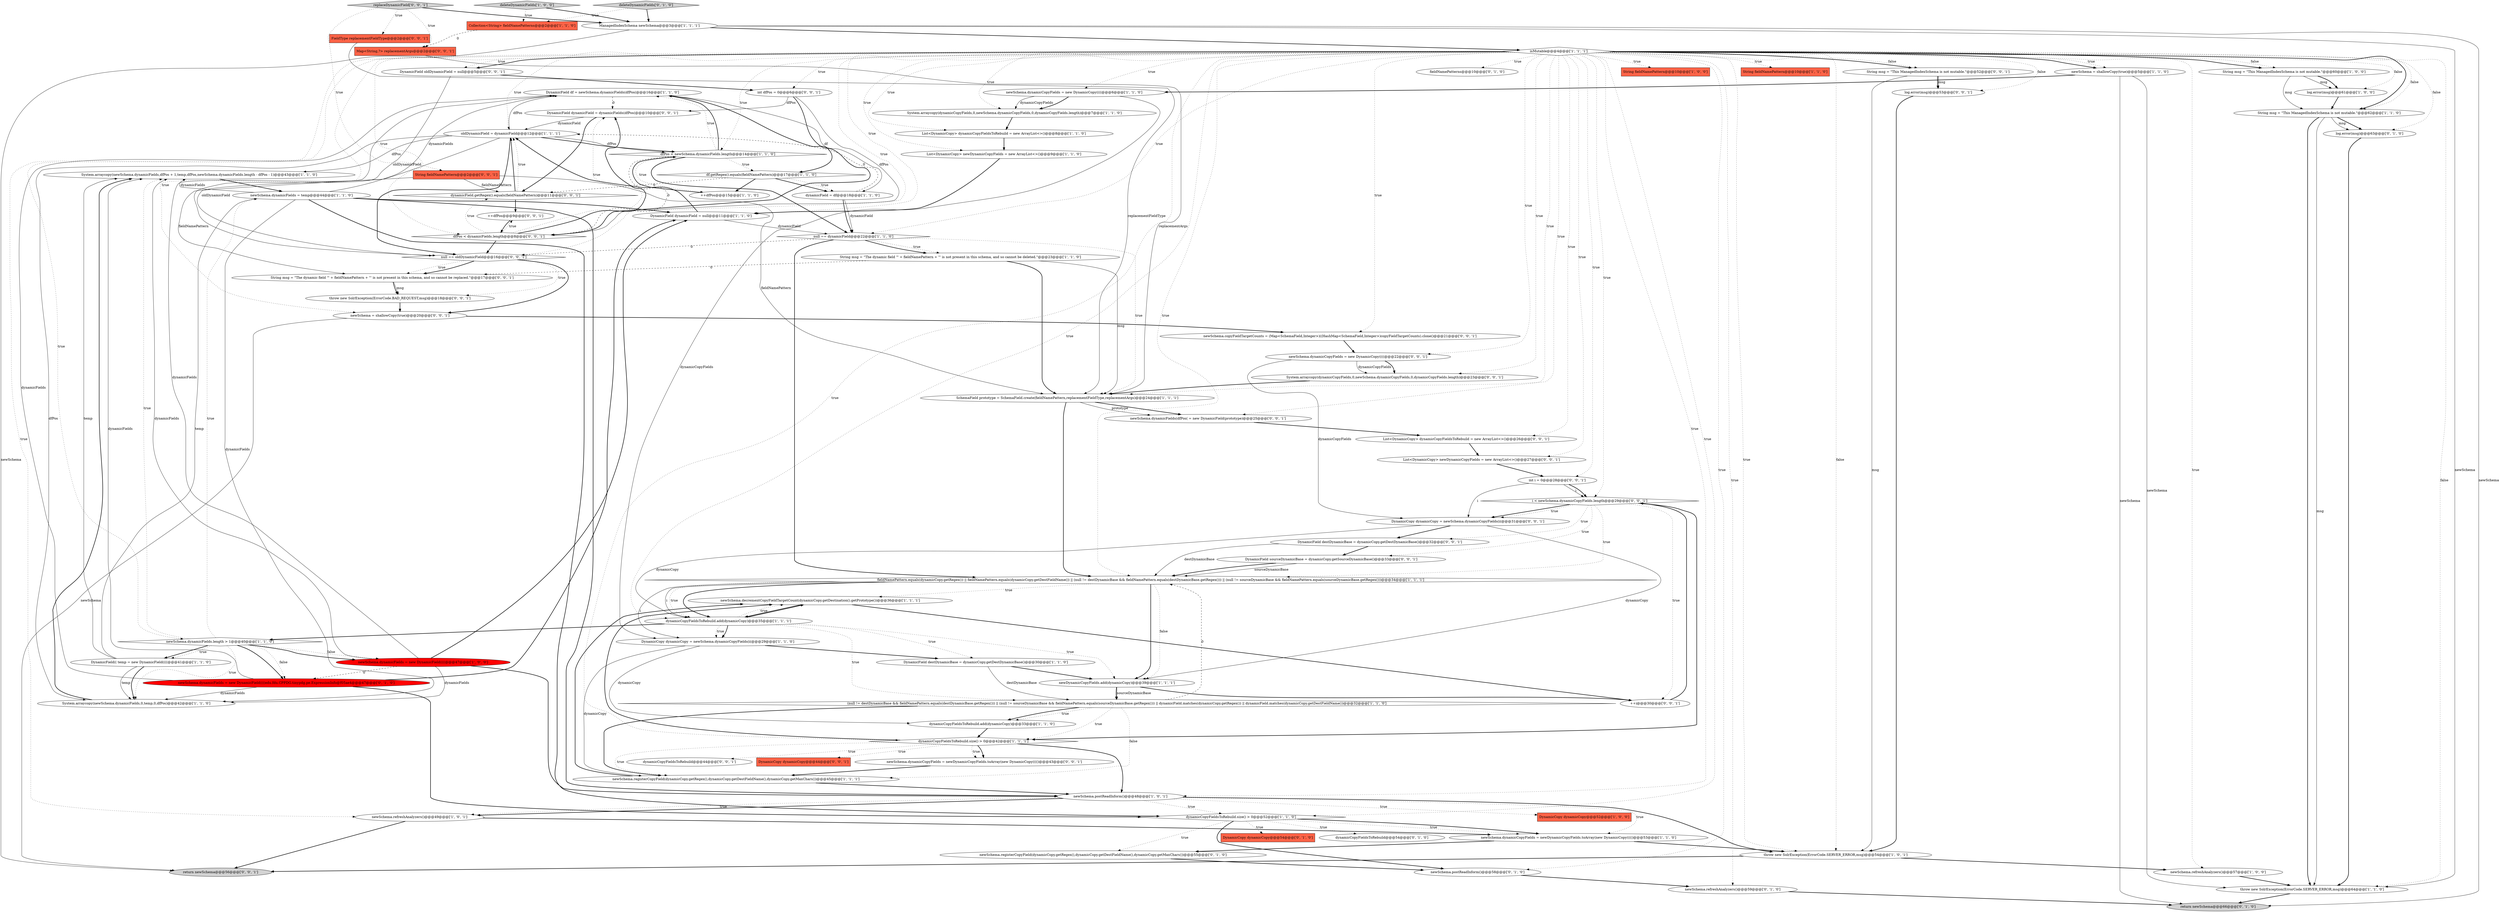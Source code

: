 digraph {
19 [style = filled, label = "DynamicField df = newSchema.dynamicFields(dfPos(@@@16@@@['1', '1', '0']", fillcolor = white, shape = ellipse image = "AAA0AAABBB1BBB"];
63 [style = filled, label = "newSchema.dynamicFields(dfPos( = new DynamicField(prototype)@@@25@@@['0', '0', '1']", fillcolor = white, shape = ellipse image = "AAA0AAABBB3BBB"];
49 [style = filled, label = "DynamicCopy dynamicCopy@@@54@@@['0', '1', '0']", fillcolor = tomato, shape = box image = "AAA0AAABBB2BBB"];
52 [style = filled, label = "dynamicCopyFieldsToRebuild@@@54@@@['0', '1', '0']", fillcolor = white, shape = ellipse image = "AAA0AAABBB2BBB"];
88 [style = filled, label = "newSchema.copyFieldTargetCounts = (Map<SchemaField,Integer>)((HashMap<SchemaField,Integer>)copyFieldTargetCounts).clone()@@@21@@@['0', '0', '1']", fillcolor = white, shape = ellipse image = "AAA0AAABBB3BBB"];
24 [style = filled, label = "String msg = \"This ManagedIndexSchema is not mutable.\"@@@62@@@['1', '1', '0']", fillcolor = white, shape = ellipse image = "AAA0AAABBB1BBB"];
30 [style = filled, label = "DynamicField dynamicField = null@@@11@@@['1', '1', '0']", fillcolor = white, shape = ellipse image = "AAA0AAABBB1BBB"];
50 [style = filled, label = "newSchema.postReadInform()@@@58@@@['0', '1', '0']", fillcolor = white, shape = ellipse image = "AAA0AAABBB2BBB"];
54 [style = filled, label = "newSchema.dynamicFields = new DynamicField((((edu.fdu.CPPDG.tinypdg.pe.ExpressionInfo@f05ae4@@@47@@@['0', '1', '0']", fillcolor = red, shape = ellipse image = "AAA1AAABBB2BBB"];
46 [style = filled, label = "String msg = \"The dynamic field '\" + fieldNamePattern + \"' is not present in this schema, and so cannot be deleted.\"@@@23@@@['1', '1', '0']", fillcolor = white, shape = ellipse image = "AAA0AAABBB1BBB"];
76 [style = filled, label = "DynamicField oldDynamicField = null@@@5@@@['0', '0', '1']", fillcolor = white, shape = ellipse image = "AAA0AAABBB3BBB"];
85 [style = filled, label = "dfPos < dynamicFields.length@@@8@@@['0', '0', '1']", fillcolor = white, shape = diamond image = "AAA0AAABBB3BBB"];
1 [style = filled, label = "SchemaField prototype = SchemaField.create(fieldNamePattern,replacementFieldType,replacementArgs)@@@24@@@['1', '1', '1']", fillcolor = white, shape = ellipse image = "AAA0AAABBB1BBB"];
34 [style = filled, label = "isMutable@@@4@@@['1', '1', '1']", fillcolor = white, shape = diamond image = "AAA0AAABBB1BBB"];
2 [style = filled, label = "DynamicCopy dynamicCopy@@@52@@@['1', '0', '0']", fillcolor = tomato, shape = box image = "AAA0AAABBB1BBB"];
45 [style = filled, label = "dfPos < newSchema.dynamicFields.length@@@14@@@['1', '1', '0']", fillcolor = white, shape = diamond image = "AAA0AAABBB1BBB"];
15 [style = filled, label = "List<DynamicCopy> newDynamicCopyFields = new ArrayList<>()@@@9@@@['1', '1', '0']", fillcolor = white, shape = ellipse image = "AAA0AAABBB1BBB"];
77 [style = filled, label = "FieldType replacementFieldType@@@2@@@['0', '0', '1']", fillcolor = tomato, shape = box image = "AAA0AAABBB3BBB"];
39 [style = filled, label = "newSchema.dynamicCopyFields = newDynamicCopyFields.toArray(new DynamicCopy(((()@@@53@@@['1', '1', '0']", fillcolor = white, shape = ellipse image = "AAA0AAABBB1BBB"];
6 [style = filled, label = "List<DynamicCopy> dynamicCopyFieldsToRebuild = new ArrayList<>()@@@8@@@['1', '1', '0']", fillcolor = white, shape = ellipse image = "AAA0AAABBB1BBB"];
67 [style = filled, label = "String fieldNamePattern@@@2@@@['0', '0', '1']", fillcolor = tomato, shape = box image = "AAA0AAABBB3BBB"];
4 [style = filled, label = "++dfPos@@@15@@@['1', '1', '0']", fillcolor = white, shape = ellipse image = "AAA0AAABBB1BBB"];
83 [style = filled, label = "throw new SolrException(ErrorCode.BAD_REQUEST,msg)@@@18@@@['0', '0', '1']", fillcolor = white, shape = ellipse image = "AAA0AAABBB3BBB"];
71 [style = filled, label = "log.error(msg)@@@53@@@['0', '0', '1']", fillcolor = white, shape = ellipse image = "AAA0AAABBB3BBB"];
22 [style = filled, label = "newSchema.decrementCopyFieldTargetCount(dynamicCopy.getDestination().getPrototype())@@@36@@@['1', '1', '1']", fillcolor = white, shape = ellipse image = "AAA0AAABBB1BBB"];
62 [style = filled, label = "null == oldDynamicField@@@16@@@['0', '0', '1']", fillcolor = white, shape = diamond image = "AAA0AAABBB3BBB"];
27 [style = filled, label = "DynamicCopy dynamicCopy = newSchema.dynamicCopyFields(i(@@@29@@@['1', '1', '0']", fillcolor = white, shape = ellipse image = "AAA0AAABBB1BBB"];
59 [style = filled, label = "replaceDynamicField['0', '0', '1']", fillcolor = lightgray, shape = diamond image = "AAA0AAABBB3BBB"];
75 [style = filled, label = "DynamicField sourceDynamicBase = dynamicCopy.getSourceDynamicBase()@@@33@@@['0', '0', '1']", fillcolor = white, shape = ellipse image = "AAA0AAABBB3BBB"];
29 [style = filled, label = "System.arraycopy(newSchema.dynamicFields,0,temp,0,dfPos)@@@42@@@['1', '1', '0']", fillcolor = white, shape = ellipse image = "AAA0AAABBB1BBB"];
31 [style = filled, label = "DynamicField destDynamicBase = dynamicCopy.getDestDynamicBase()@@@30@@@['1', '1', '0']", fillcolor = white, shape = ellipse image = "AAA0AAABBB1BBB"];
86 [style = filled, label = "List<DynamicCopy> newDynamicCopyFields = new ArrayList<>()@@@27@@@['0', '0', '1']", fillcolor = white, shape = ellipse image = "AAA0AAABBB3BBB"];
89 [style = filled, label = "int i = 0@@@28@@@['0', '0', '1']", fillcolor = white, shape = ellipse image = "AAA0AAABBB3BBB"];
47 [style = filled, label = "null == dynamicField@@@22@@@['1', '1', '0']", fillcolor = white, shape = diamond image = "AAA0AAABBB1BBB"];
37 [style = filled, label = "DynamicField(( temp = new DynamicField((((@@@41@@@['1', '1', '0']", fillcolor = white, shape = ellipse image = "AAA0AAABBB1BBB"];
80 [style = filled, label = "newSchema.dynamicCopyFields = new DynamicCopy((((@@@22@@@['0', '0', '1']", fillcolor = white, shape = ellipse image = "AAA0AAABBB3BBB"];
43 [style = filled, label = "oldDynamicField = dynamicField@@@12@@@['1', '1', '1']", fillcolor = white, shape = ellipse image = "AAA0AAABBB1BBB"];
17 [style = filled, label = "dynamicCopyFieldsToRebuild.size() > 0@@@52@@@['1', '1', '0']", fillcolor = white, shape = diamond image = "AAA0AAABBB1BBB"];
78 [style = filled, label = "int dfPos = 0@@@6@@@['0', '0', '1']", fillcolor = white, shape = ellipse image = "AAA0AAABBB3BBB"];
69 [style = filled, label = "DynamicField destDynamicBase = dynamicCopy.getDestDynamicBase()@@@32@@@['0', '0', '1']", fillcolor = white, shape = ellipse image = "AAA0AAABBB3BBB"];
5 [style = filled, label = "dynamicCopyFieldsToRebuild.size() > 0@@@42@@@['1', '1', '1']", fillcolor = white, shape = diamond image = "AAA0AAABBB1BBB"];
3 [style = filled, label = "ManagedIndexSchema newSchema@@@3@@@['1', '1', '1']", fillcolor = white, shape = ellipse image = "AAA0AAABBB1BBB"];
23 [style = filled, label = "(null != destDynamicBase && fieldNamePattern.equals(destDynamicBase.getRegex())) || (null != sourceDynamicBase && fieldNamePattern.equals(sourceDynamicBase.getRegex())) || dynamicField.matches(dynamicCopy.getRegex()) || dynamicField.matches(dynamicCopy.getDestFieldName())@@@32@@@['1', '1', '0']", fillcolor = white, shape = diamond image = "AAA0AAABBB1BBB"];
73 [style = filled, label = "i < newSchema.dynamicCopyFields.length@@@29@@@['0', '0', '1']", fillcolor = white, shape = diamond image = "AAA0AAABBB3BBB"];
51 [style = filled, label = "deleteDynamicFields['0', '1', '0']", fillcolor = lightgray, shape = diamond image = "AAA0AAABBB2BBB"];
60 [style = filled, label = "String msg = \"The dynamic field '\" + fieldNamePattern + \"' is not present in this schema, and so cannot be replaced.\"@@@17@@@['0', '0', '1']", fillcolor = white, shape = ellipse image = "AAA0AAABBB3BBB"];
79 [style = filled, label = "DynamicCopy dynamicCopy@@@44@@@['0', '0', '1']", fillcolor = tomato, shape = box image = "AAA0AAABBB3BBB"];
16 [style = filled, label = "newSchema.refreshAnalyzers()@@@49@@@['1', '0', '1']", fillcolor = white, shape = ellipse image = "AAA0AAABBB1BBB"];
32 [style = filled, label = "newSchema.dynamicCopyFields = new DynamicCopy((((@@@6@@@['1', '1', '0']", fillcolor = white, shape = ellipse image = "AAA0AAABBB1BBB"];
53 [style = filled, label = "fieldNamePatterns@@@10@@@['0', '1', '0']", fillcolor = white, shape = ellipse image = "AAA0AAABBB2BBB"];
65 [style = filled, label = "newSchema.dynamicCopyFields = newDynamicCopyFields.toArray(new DynamicCopy(((()@@@43@@@['0', '0', '1']", fillcolor = white, shape = ellipse image = "AAA0AAABBB3BBB"];
56 [style = filled, label = "return newSchema@@@66@@@['0', '1', '0']", fillcolor = lightgray, shape = ellipse image = "AAA0AAABBB2BBB"];
72 [style = filled, label = "List<DynamicCopy> dynamicCopyFieldsToRebuild = new ArrayList<>()@@@26@@@['0', '0', '1']", fillcolor = white, shape = ellipse image = "AAA0AAABBB3BBB"];
40 [style = filled, label = "newSchema.refreshAnalyzers()@@@57@@@['1', '0', '0']", fillcolor = white, shape = ellipse image = "AAA0AAABBB1BBB"];
61 [style = filled, label = "dynamicField.getRegex().equals(fieldNamePattern)@@@11@@@['0', '0', '1']", fillcolor = white, shape = diamond image = "AAA0AAABBB3BBB"];
14 [style = filled, label = "newSchema = shallowCopy(true)@@@5@@@['1', '1', '0']", fillcolor = white, shape = ellipse image = "AAA0AAABBB1BBB"];
20 [style = filled, label = "System.arraycopy(dynamicCopyFields,0,newSchema.dynamicCopyFields,0,dynamicCopyFields.length)@@@7@@@['1', '1', '0']", fillcolor = white, shape = ellipse image = "AAA0AAABBB1BBB"];
13 [style = filled, label = "deleteDynamicFields['1', '0', '0']", fillcolor = lightgray, shape = diamond image = "AAA0AAABBB1BBB"];
70 [style = filled, label = "System.arraycopy(dynamicCopyFields,0,newSchema.dynamicCopyFields,0,dynamicCopyFields.length)@@@23@@@['0', '0', '1']", fillcolor = white, shape = ellipse image = "AAA0AAABBB3BBB"];
12 [style = filled, label = "throw new SolrException(ErrorCode.SERVER_ERROR,msg)@@@54@@@['1', '0', '1']", fillcolor = white, shape = ellipse image = "AAA0AAABBB1BBB"];
11 [style = filled, label = "System.arraycopy(newSchema.dynamicFields,dfPos + 1,temp,dfPos,newSchema.dynamicFields.length - dfPos - 1)@@@43@@@['1', '1', '0']", fillcolor = white, shape = ellipse image = "AAA0AAABBB1BBB"];
55 [style = filled, label = "newSchema.refreshAnalyzers()@@@59@@@['0', '1', '0']", fillcolor = white, shape = ellipse image = "AAA0AAABBB2BBB"];
9 [style = filled, label = "newSchema.registerCopyField(dynamicCopy.getRegex(),dynamicCopy.getDestFieldName(),dynamicCopy.getMaxChars())@@@45@@@['1', '1', '1']", fillcolor = white, shape = ellipse image = "AAA0AAABBB1BBB"];
66 [style = filled, label = "newSchema = shallowCopy(true)@@@20@@@['0', '0', '1']", fillcolor = white, shape = ellipse image = "AAA0AAABBB3BBB"];
87 [style = filled, label = "Map<String,?> replacementArgs@@@2@@@['0', '0', '1']", fillcolor = tomato, shape = box image = "AAA0AAABBB3BBB"];
58 [style = filled, label = "String msg = \"This ManagedIndexSchema is not mutable.\"@@@52@@@['0', '0', '1']", fillcolor = white, shape = ellipse image = "AAA0AAABBB3BBB"];
25 [style = filled, label = "newSchema.dynamicFields.length > 1@@@40@@@['1', '1', '0']", fillcolor = white, shape = diamond image = "AAA0AAABBB1BBB"];
82 [style = filled, label = "++i@@@30@@@['0', '0', '1']", fillcolor = white, shape = ellipse image = "AAA0AAABBB3BBB"];
74 [style = filled, label = "DynamicField dynamicField = dynamicFields(dfPos(@@@10@@@['0', '0', '1']", fillcolor = white, shape = ellipse image = "AAA0AAABBB3BBB"];
42 [style = filled, label = "newSchema.dynamicFields = new DynamicField((((@@@47@@@['1', '0', '0']", fillcolor = red, shape = ellipse image = "AAA1AAABBB1BBB"];
28 [style = filled, label = "String msg = \"This ManagedIndexSchema is not mutable.\"@@@60@@@['1', '0', '0']", fillcolor = white, shape = ellipse image = "AAA0AAABBB1BBB"];
10 [style = filled, label = "newSchema.dynamicFields = temp@@@44@@@['1', '1', '0']", fillcolor = white, shape = ellipse image = "AAA0AAABBB1BBB"];
26 [style = filled, label = "String fieldNamePattern@@@10@@@['1', '0', '0']", fillcolor = tomato, shape = box image = "AAA0AAABBB1BBB"];
81 [style = filled, label = "dynamicCopyFieldsToRebuild@@@44@@@['0', '0', '1']", fillcolor = white, shape = ellipse image = "AAA0AAABBB3BBB"];
0 [style = filled, label = "df.getRegex().equals(fieldNamePattern)@@@17@@@['1', '1', '0']", fillcolor = white, shape = diamond image = "AAA0AAABBB1BBB"];
57 [style = filled, label = "log.error(msg)@@@63@@@['0', '1', '0']", fillcolor = white, shape = ellipse image = "AAA0AAABBB2BBB"];
84 [style = filled, label = "++dfPos@@@9@@@['0', '0', '1']", fillcolor = white, shape = ellipse image = "AAA0AAABBB3BBB"];
8 [style = filled, label = "dynamicCopyFieldsToRebuild.add(dynamicCopy)@@@35@@@['1', '1', '1']", fillcolor = white, shape = ellipse image = "AAA0AAABBB1BBB"];
18 [style = filled, label = "dynamicCopyFieldsToRebuild.add(dynamicCopy)@@@33@@@['1', '1', '0']", fillcolor = white, shape = ellipse image = "AAA0AAABBB1BBB"];
21 [style = filled, label = "newSchema.postReadInform()@@@48@@@['1', '0', '1']", fillcolor = white, shape = ellipse image = "AAA0AAABBB1BBB"];
44 [style = filled, label = "newDynamicCopyFields.add(dynamicCopy)@@@39@@@['1', '1', '1']", fillcolor = white, shape = ellipse image = "AAA0AAABBB1BBB"];
41 [style = filled, label = "String fieldNamePattern@@@10@@@['1', '1', '0']", fillcolor = tomato, shape = box image = "AAA0AAABBB1BBB"];
38 [style = filled, label = "Collection<String> fieldNamePatterns@@@2@@@['1', '1', '0']", fillcolor = tomato, shape = box image = "AAA0AAABBB1BBB"];
35 [style = filled, label = "log.error(msg)@@@61@@@['1', '0', '0']", fillcolor = white, shape = ellipse image = "AAA0AAABBB1BBB"];
64 [style = filled, label = "DynamicCopy dynamicCopy = newSchema.dynamicCopyFields(i(@@@31@@@['0', '0', '1']", fillcolor = white, shape = ellipse image = "AAA0AAABBB3BBB"];
7 [style = filled, label = "throw new SolrException(ErrorCode.SERVER_ERROR,msg)@@@64@@@['1', '1', '0']", fillcolor = white, shape = ellipse image = "AAA0AAABBB1BBB"];
33 [style = filled, label = "dynamicField = df@@@18@@@['1', '1', '0']", fillcolor = white, shape = ellipse image = "AAA0AAABBB1BBB"];
68 [style = filled, label = "return newSchema@@@56@@@['0', '0', '1']", fillcolor = lightgray, shape = ellipse image = "AAA0AAABBB3BBB"];
48 [style = filled, label = "newSchema.registerCopyField(dynamicCopy.getRegex(),dynamicCopy.getDestFieldName(),dynamicCopy.getMaxChars())@@@55@@@['0', '1', '0']", fillcolor = white, shape = ellipse image = "AAA0AAABBB2BBB"];
36 [style = filled, label = "fieldNamePattern.equals(dynamicCopy.getRegex()) || fieldNamePattern.equals(dynamicCopy.getDestFieldName()) || (null != destDynamicBase && fieldNamePattern.equals(destDynamicBase.getRegex())) || (null != sourceDynamicBase && fieldNamePattern.equals(sourceDynamicBase.getRegex()))@@@34@@@['1', '1', '1']", fillcolor = white, shape = diamond image = "AAA0AAABBB1BBB"];
85->74 [style = dotted, label="true"];
36->8 [style = dotted, label="true"];
60->83 [style = bold, label=""];
63->72 [style = bold, label=""];
34->12 [style = dotted, label="true"];
34->80 [style = dotted, label="true"];
72->86 [style = bold, label=""];
34->45 [style = dotted, label="true"];
61->43 [style = bold, label=""];
33->47 [style = solid, label="dynamicField"];
17->52 [style = dotted, label="true"];
89->73 [style = solid, label="i"];
34->76 [style = dotted, label="true"];
36->8 [style = solid, label="i"];
24->57 [style = bold, label=""];
75->36 [style = solid, label="sourceDynamicBase"];
45->4 [style = dotted, label="true"];
23->5 [style = dotted, label="true"];
25->54 [style = dotted, label="false"];
34->73 [style = dotted, label="true"];
44->23 [style = solid, label="sourceDynamicBase"];
10->17 [style = bold, label=""];
44->82 [style = bold, label=""];
0->61 [style = dashed, label="0"];
34->20 [style = dotted, label="true"];
25->29 [style = dotted, label="true"];
22->82 [style = bold, label=""];
25->11 [style = dotted, label="true"];
5->79 [style = dotted, label="true"];
12->68 [style = bold, label=""];
34->26 [style = dotted, label="true"];
34->70 [style = dotted, label="true"];
3->34 [style = bold, label=""];
34->58 [style = bold, label=""];
22->8 [style = bold, label=""];
34->12 [style = dotted, label="false"];
44->23 [style = bold, label=""];
34->43 [style = dotted, label="true"];
12->40 [style = bold, label=""];
66->88 [style = bold, label=""];
80->70 [style = solid, label="dynamicCopyFields"];
34->85 [style = dotted, label="true"];
34->24 [style = bold, label=""];
23->18 [style = dotted, label="true"];
34->50 [style = dotted, label="true"];
47->1 [style = dotted, label="true"];
47->46 [style = dotted, label="true"];
50->55 [style = bold, label=""];
73->82 [style = dotted, label="true"];
88->80 [style = bold, label=""];
38->87 [style = dashed, label="0"];
65->9 [style = bold, label=""];
21->39 [style = dotted, label="true"];
9->21 [style = bold, label=""];
42->29 [style = solid, label="dynamicFields"];
8->22 [style = dotted, label="true"];
21->16 [style = bold, label=""];
43->29 [style = solid, label="dfPos"];
5->9 [style = dotted, label="true"];
42->21 [style = bold, label=""];
58->71 [style = solid, label="msg"];
8->27 [style = bold, label=""];
34->14 [style = dotted, label="true"];
27->18 [style = solid, label="dynamicCopy"];
32->20 [style = bold, label=""];
43->62 [style = solid, label="oldDynamicField"];
8->31 [style = dotted, label="true"];
36->44 [style = dotted, label="false"];
17->39 [style = dotted, label="true"];
89->73 [style = bold, label=""];
34->55 [style = dotted, label="true"];
74->43 [style = solid, label="dynamicField"];
42->54 [style = dashed, label="0"];
14->56 [style = solid, label="newSchema"];
34->28 [style = dotted, label="false"];
83->66 [style = bold, label=""];
80->70 [style = bold, label=""];
34->47 [style = dotted, label="true"];
36->44 [style = bold, label=""];
42->11 [style = solid, label="dynamicFields"];
34->24 [style = dotted, label="false"];
28->35 [style = solid, label="msg"];
62->83 [style = dotted, label="true"];
62->60 [style = bold, label=""];
54->17 [style = bold, label=""];
37->29 [style = bold, label=""];
48->50 [style = bold, label=""];
27->31 [style = bold, label=""];
8->23 [style = dotted, label="true"];
23->9 [style = dotted, label="false"];
24->57 [style = solid, label="msg"];
61->43 [style = dotted, label="true"];
21->17 [style = dotted, label="true"];
10->21 [style = bold, label=""];
73->69 [style = dotted, label="true"];
64->44 [style = solid, label="dynamicCopy"];
19->74 [style = dashed, label="0"];
43->45 [style = bold, label=""];
34->57 [style = dotted, label="false"];
67->60 [style = solid, label="fieldNamePattern"];
8->22 [style = bold, label=""];
19->33 [style = solid, label="df"];
89->64 [style = solid, label="i"];
4->45 [style = bold, label=""];
5->21 [style = bold, label=""];
28->35 [style = bold, label=""];
86->89 [style = bold, label=""];
34->8 [style = dotted, label="true"];
76->62 [style = solid, label="oldDynamicField"];
34->63 [style = dotted, label="true"];
33->47 [style = bold, label=""];
25->37 [style = bold, label=""];
45->0 [style = dotted, label="true"];
17->39 [style = bold, label=""];
3->7 [style = solid, label="newSchema"];
10->11 [style = solid, label="dynamicFields"];
57->7 [style = bold, label=""];
69->36 [style = solid, label="destDynamicBase"];
34->7 [style = dotted, label="false"];
39->12 [style = bold, label=""];
34->88 [style = dotted, label="true"];
16->39 [style = bold, label=""];
73->64 [style = bold, label=""];
54->19 [style = solid, label="dynamicFields"];
34->14 [style = bold, label=""];
74->61 [style = bold, label=""];
43->45 [style = solid, label="dfPos"];
3->68 [style = solid, label="newSchema"];
25->10 [style = dotted, label="true"];
21->16 [style = dotted, label="true"];
34->53 [style = dotted, label="true"];
24->7 [style = bold, label=""];
1->63 [style = bold, label=""];
5->22 [style = bold, label=""];
62->60 [style = dotted, label="true"];
25->42 [style = dotted, label="false"];
47->36 [style = bold, label=""];
1->63 [style = solid, label="prototype"];
29->11 [style = bold, label=""];
34->62 [style = dotted, label="true"];
9->22 [style = bold, label=""];
10->19 [style = solid, label="dynamicFields"];
73->5 [style = bold, label=""];
54->29 [style = solid, label="dynamicFields"];
37->10 [style = solid, label="temp"];
36->22 [style = dotted, label="true"];
30->43 [style = bold, label=""];
59->87 [style = dotted, label="true"];
7->56 [style = bold, label=""];
34->36 [style = dotted, label="true"];
58->12 [style = solid, label="msg"];
36->27 [style = solid, label="i"];
27->9 [style = solid, label="dynamicCopy"];
78->85 [style = bold, label=""];
69->75 [style = bold, label=""];
21->2 [style = dotted, label="true"];
13->38 [style = dotted, label="true"];
34->1 [style = dotted, label="true"];
24->7 [style = solid, label="msg"];
34->89 [style = dotted, label="true"];
62->66 [style = bold, label=""];
85->62 [style = bold, label=""];
34->86 [style = dotted, label="true"];
6->15 [style = bold, label=""];
19->0 [style = bold, label=""];
35->24 [style = bold, label=""];
16->68 [style = bold, label=""];
21->12 [style = bold, label=""];
34->28 [style = bold, label=""];
37->29 [style = solid, label="temp"];
31->23 [style = solid, label="destDynamicBase"];
17->50 [style = bold, label=""];
64->8 [style = solid, label="dynamicCopy"];
84->85 [style = bold, label=""];
31->44 [style = bold, label=""];
11->10 [style = bold, label=""];
42->19 [style = solid, label="dynamicFields"];
67->61 [style = solid, label="fieldNamePattern"];
34->15 [style = dotted, label="true"];
43->19 [style = solid, label="dfPos"];
43->11 [style = solid, label="dfPos"];
45->19 [style = dotted, label="true"];
34->72 [style = dotted, label="true"];
36->8 [style = bold, label=""];
25->42 [style = bold, label=""];
47->62 [style = dashed, label="0"];
73->75 [style = dotted, label="true"];
14->32 [style = bold, label=""];
59->3 [style = bold, label=""];
34->30 [style = dotted, label="true"];
25->54 [style = bold, label=""];
10->30 [style = bold, label=""];
23->18 [style = bold, label=""];
76->78 [style = bold, label=""];
34->76 [style = bold, label=""];
78->74 [style = solid, label="dfPos"];
34->25 [style = dotted, label="true"];
58->71 [style = bold, label=""];
34->40 [style = dotted, label="true"];
70->1 [style = bold, label=""];
34->66 [style = dotted, label="true"];
34->21 [style = dotted, label="true"];
73->36 [style = dotted, label="true"];
34->32 [style = dotted, label="true"];
25->37 [style = dotted, label="true"];
34->5 [style = dotted, label="true"];
5->81 [style = dotted, label="true"];
85->74 [style = bold, label=""];
39->48 [style = bold, label=""];
43->62 [style = bold, label=""];
54->11 [style = solid, label="dynamicFields"];
34->58 [style = dotted, label="false"];
61->84 [style = bold, label=""];
85->61 [style = dotted, label="true"];
46->60 [style = dashed, label="0"];
32->27 [style = solid, label="dynamicCopyFields"];
3->56 [style = solid, label="newSchema"];
64->69 [style = bold, label=""];
77->1 [style = solid, label="replacementFieldType"];
17->49 [style = dotted, label="true"];
10->29 [style = solid, label="dynamicFields"];
67->1 [style = solid, label="fieldNamePattern"];
0->33 [style = dotted, label="true"];
17->48 [style = dotted, label="true"];
73->64 [style = dotted, label="true"];
59->77 [style = dotted, label="true"];
66->68 [style = solid, label="newSchema"];
54->30 [style = bold, label=""];
47->46 [style = bold, label=""];
87->1 [style = solid, label="replacementArgs"];
8->44 [style = dotted, label="true"];
60->83 [style = solid, label="msg"];
15->30 [style = bold, label=""];
20->6 [style = bold, label=""];
5->65 [style = bold, label=""];
71->12 [style = bold, label=""];
33->43 [style = dashed, label="0"];
1->36 [style = bold, label=""];
45->85 [style = dashed, label="0"];
55->56 [style = bold, label=""];
14->7 [style = solid, label="newSchema"];
51->3 [style = bold, label=""];
23->36 [style = dashed, label="0"];
46->1 [style = solid, label="msg"];
40->7 [style = bold, label=""];
51->38 [style = dotted, label="true"];
0->33 [style = bold, label=""];
13->3 [style = bold, label=""];
46->1 [style = bold, label=""];
28->24 [style = solid, label="msg"];
45->19 [style = bold, label=""];
0->4 [style = bold, label=""];
42->30 [style = bold, label=""];
34->17 [style = dotted, label="true"];
18->5 [style = bold, label=""];
34->41 [style = dotted, label="true"];
34->78 [style = dotted, label="true"];
30->47 [style = solid, label="dynamicField"];
34->35 [style = dotted, label="false"];
78->85 [style = solid, label="dfPos"];
45->47 [style = bold, label=""];
37->11 [style = solid, label="temp"];
34->71 [style = dotted, label="false"];
59->67 [style = dotted, label="true"];
34->6 [style = dotted, label="true"];
80->64 [style = solid, label="dynamicCopyFields"];
85->84 [style = dotted, label="true"];
75->36 [style = bold, label=""];
8->27 [style = dotted, label="true"];
32->20 [style = solid, label="dynamicCopyFields"];
34->16 [style = dotted, label="true"];
23->9 [style = bold, label=""];
5->65 [style = dotted, label="true"];
8->25 [style = bold, label=""];
82->73 [style = bold, label=""];
}
